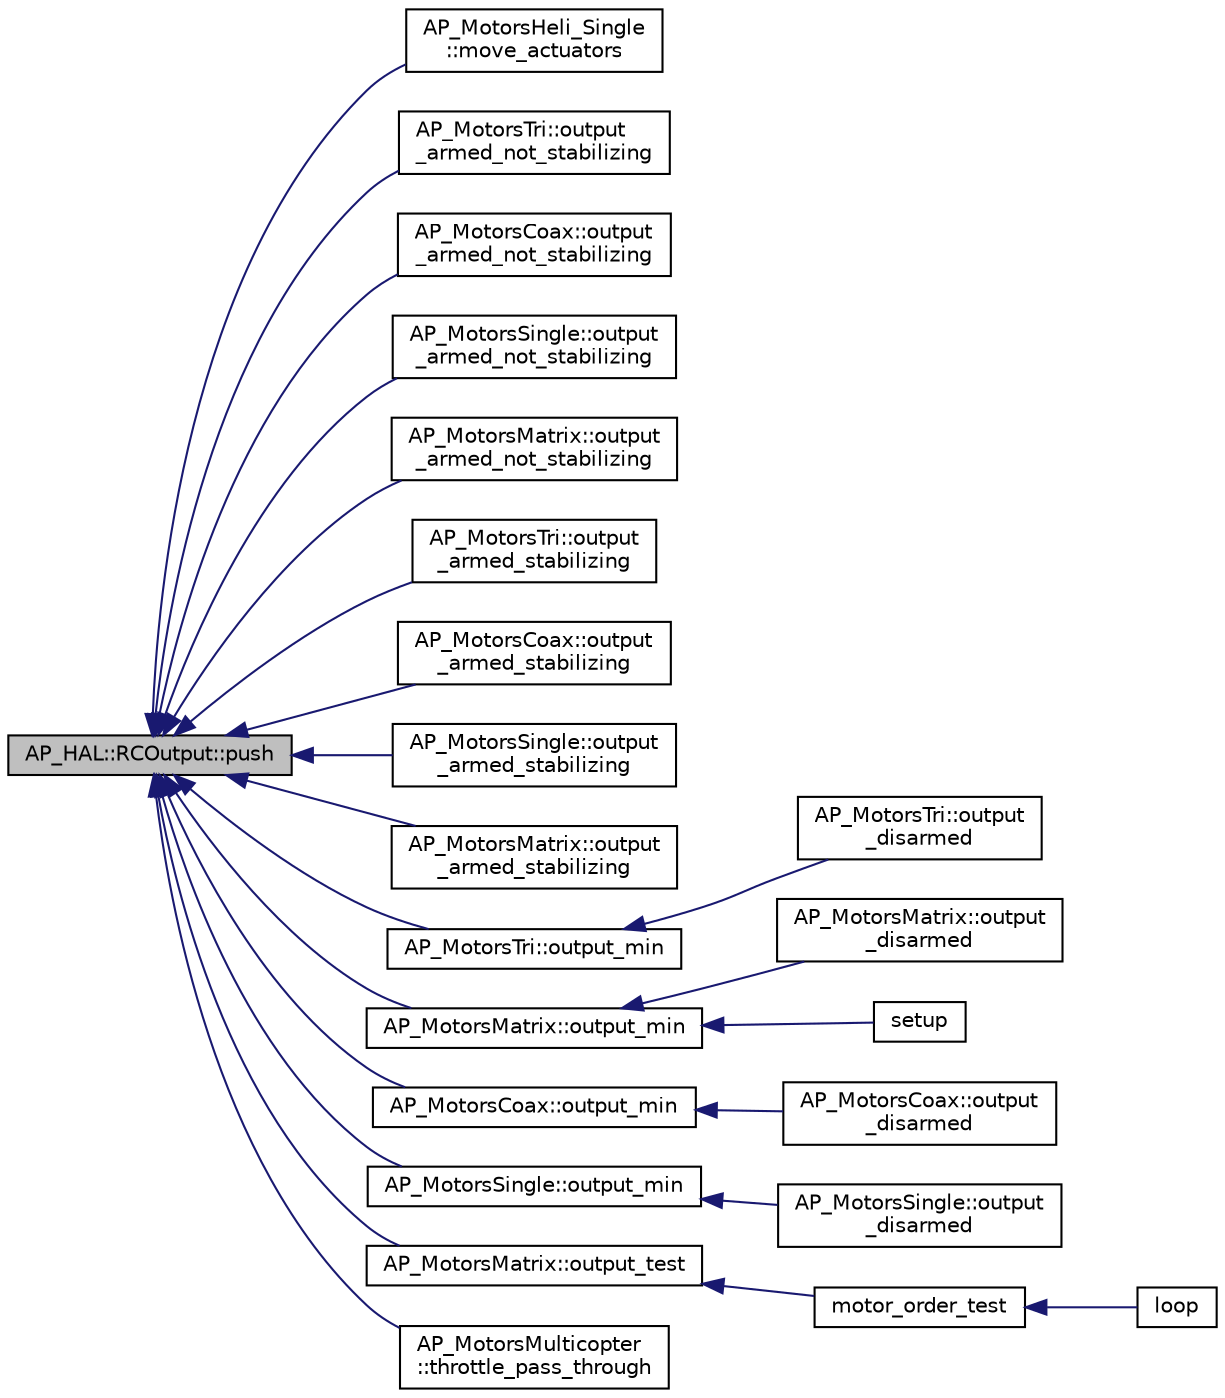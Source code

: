 digraph "AP_HAL::RCOutput::push"
{
 // INTERACTIVE_SVG=YES
  edge [fontname="Helvetica",fontsize="10",labelfontname="Helvetica",labelfontsize="10"];
  node [fontname="Helvetica",fontsize="10",shape=record];
  rankdir="LR";
  Node1 [label="AP_HAL::RCOutput::push",height=0.2,width=0.4,color="black", fillcolor="grey75", style="filled", fontcolor="black"];
  Node1 -> Node2 [dir="back",color="midnightblue",fontsize="10",style="solid",fontname="Helvetica"];
  Node2 [label="AP_MotorsHeli_Single\l::move_actuators",height=0.2,width=0.4,color="black", fillcolor="white", style="filled",URL="$classAP__MotorsHeli__Single.html#a3a4a10608b35b90625b30a8f86aa6aa3"];
  Node1 -> Node3 [dir="back",color="midnightblue",fontsize="10",style="solid",fontname="Helvetica"];
  Node3 [label="AP_MotorsTri::output\l_armed_not_stabilizing",height=0.2,width=0.4,color="black", fillcolor="white", style="filled",URL="$classAP__MotorsTri.html#a5fb3552662e9242267eedd461d64fe4c"];
  Node1 -> Node4 [dir="back",color="midnightblue",fontsize="10",style="solid",fontname="Helvetica"];
  Node4 [label="AP_MotorsCoax::output\l_armed_not_stabilizing",height=0.2,width=0.4,color="black", fillcolor="white", style="filled",URL="$classAP__MotorsCoax.html#af0309d34188f4f427fd1197ea768f2ea"];
  Node1 -> Node5 [dir="back",color="midnightblue",fontsize="10",style="solid",fontname="Helvetica"];
  Node5 [label="AP_MotorsSingle::output\l_armed_not_stabilizing",height=0.2,width=0.4,color="black", fillcolor="white", style="filled",URL="$classAP__MotorsSingle.html#a407007cbe551ef339131c7b66a0e5955"];
  Node1 -> Node6 [dir="back",color="midnightblue",fontsize="10",style="solid",fontname="Helvetica"];
  Node6 [label="AP_MotorsMatrix::output\l_armed_not_stabilizing",height=0.2,width=0.4,color="black", fillcolor="white", style="filled",URL="$classAP__MotorsMatrix.html#a54ae23df7be61c1fdc80ffe831383f4b"];
  Node1 -> Node7 [dir="back",color="midnightblue",fontsize="10",style="solid",fontname="Helvetica"];
  Node7 [label="AP_MotorsTri::output\l_armed_stabilizing",height=0.2,width=0.4,color="black", fillcolor="white", style="filled",URL="$classAP__MotorsTri.html#adb1243ee8f1454434568fc5113fcfa83"];
  Node1 -> Node8 [dir="back",color="midnightblue",fontsize="10",style="solid",fontname="Helvetica"];
  Node8 [label="AP_MotorsCoax::output\l_armed_stabilizing",height=0.2,width=0.4,color="black", fillcolor="white", style="filled",URL="$classAP__MotorsCoax.html#a11539f6cae3db5ab262c2918c2ee6657"];
  Node1 -> Node9 [dir="back",color="midnightblue",fontsize="10",style="solid",fontname="Helvetica"];
  Node9 [label="AP_MotorsSingle::output\l_armed_stabilizing",height=0.2,width=0.4,color="black", fillcolor="white", style="filled",URL="$classAP__MotorsSingle.html#aa687f46ca430b67757cb2a76220cf0d5"];
  Node1 -> Node10 [dir="back",color="midnightblue",fontsize="10",style="solid",fontname="Helvetica"];
  Node10 [label="AP_MotorsMatrix::output\l_armed_stabilizing",height=0.2,width=0.4,color="black", fillcolor="white", style="filled",URL="$classAP__MotorsMatrix.html#a32cad7f12087bf7106fe70a8d40f7419"];
  Node1 -> Node11 [dir="back",color="midnightblue",fontsize="10",style="solid",fontname="Helvetica"];
  Node11 [label="AP_MotorsTri::output_min",height=0.2,width=0.4,color="black", fillcolor="white", style="filled",URL="$classAP__MotorsTri.html#a7c6ff5da8360a816f5ae4a848cad6d5b"];
  Node11 -> Node12 [dir="back",color="midnightblue",fontsize="10",style="solid",fontname="Helvetica"];
  Node12 [label="AP_MotorsTri::output\l_disarmed",height=0.2,width=0.4,color="black", fillcolor="white", style="filled",URL="$classAP__MotorsTri.html#ad33f8a61ed404b9546c020b9c2ebc48c"];
  Node1 -> Node13 [dir="back",color="midnightblue",fontsize="10",style="solid",fontname="Helvetica"];
  Node13 [label="AP_MotorsMatrix::output_min",height=0.2,width=0.4,color="black", fillcolor="white", style="filled",URL="$classAP__MotorsMatrix.html#aebed921664fa07786a4a6f1edbf7e6ef"];
  Node13 -> Node14 [dir="back",color="midnightblue",fontsize="10",style="solid",fontname="Helvetica"];
  Node14 [label="AP_MotorsMatrix::output\l_disarmed",height=0.2,width=0.4,color="black", fillcolor="white", style="filled",URL="$classAP__MotorsMatrix.html#a33d713bc864d2da9e6a8a5b9fb011bed"];
  Node13 -> Node15 [dir="back",color="midnightblue",fontsize="10",style="solid",fontname="Helvetica"];
  Node15 [label="setup",height=0.2,width=0.4,color="black", fillcolor="white", style="filled",URL="$AP__Motors__test_8cpp.html#a4fc01d736fe50cf5b977f755b675f11d"];
  Node1 -> Node16 [dir="back",color="midnightblue",fontsize="10",style="solid",fontname="Helvetica"];
  Node16 [label="AP_MotorsCoax::output_min",height=0.2,width=0.4,color="black", fillcolor="white", style="filled",URL="$classAP__MotorsCoax.html#a525809f8da5a9e34d7b400d4e2a097dd"];
  Node16 -> Node17 [dir="back",color="midnightblue",fontsize="10",style="solid",fontname="Helvetica"];
  Node17 [label="AP_MotorsCoax::output\l_disarmed",height=0.2,width=0.4,color="black", fillcolor="white", style="filled",URL="$classAP__MotorsCoax.html#a61256c0e68de790990f6e1ccc6aa8ad5"];
  Node1 -> Node18 [dir="back",color="midnightblue",fontsize="10",style="solid",fontname="Helvetica"];
  Node18 [label="AP_MotorsSingle::output_min",height=0.2,width=0.4,color="black", fillcolor="white", style="filled",URL="$classAP__MotorsSingle.html#ae2f20841e0a3aeca9aa79505a4e85eef"];
  Node18 -> Node19 [dir="back",color="midnightblue",fontsize="10",style="solid",fontname="Helvetica"];
  Node19 [label="AP_MotorsSingle::output\l_disarmed",height=0.2,width=0.4,color="black", fillcolor="white", style="filled",URL="$classAP__MotorsSingle.html#a22ba89b218c95e9f47904d2d31d09514"];
  Node1 -> Node20 [dir="back",color="midnightblue",fontsize="10",style="solid",fontname="Helvetica"];
  Node20 [label="AP_MotorsMatrix::output_test",height=0.2,width=0.4,color="black", fillcolor="white", style="filled",URL="$classAP__MotorsMatrix.html#a39465beda648409a64e27ad97a776505"];
  Node20 -> Node21 [dir="back",color="midnightblue",fontsize="10",style="solid",fontname="Helvetica"];
  Node21 [label="motor_order_test",height=0.2,width=0.4,color="black", fillcolor="white", style="filled",URL="$AP__Motors__test_8cpp.html#a57a49546fb6c5b2c9b423caa333e82b1"];
  Node21 -> Node22 [dir="back",color="midnightblue",fontsize="10",style="solid",fontname="Helvetica"];
  Node22 [label="loop",height=0.2,width=0.4,color="black", fillcolor="white", style="filled",URL="$AP__Motors__test_8cpp.html#afe461d27b9c48d5921c00d521181f12f"];
  Node1 -> Node23 [dir="back",color="midnightblue",fontsize="10",style="solid",fontname="Helvetica"];
  Node23 [label="AP_MotorsMulticopter\l::throttle_pass_through",height=0.2,width=0.4,color="black", fillcolor="white", style="filled",URL="$classAP__MotorsMulticopter.html#ae231e865d020337be53897537555c4e8"];
}
